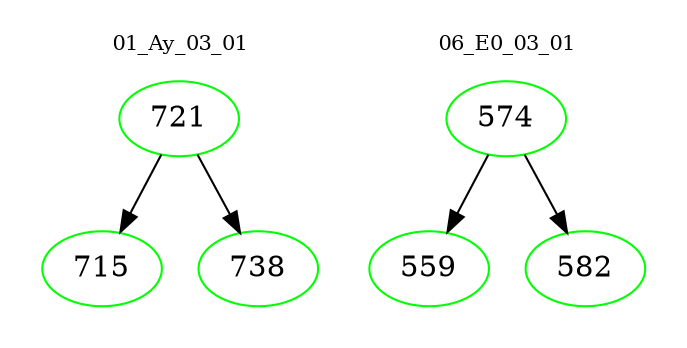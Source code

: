 digraph{
subgraph cluster_0 {
color = white
label = "01_Ay_03_01";
fontsize=10;
T0_721 [label="721", color="green"]
T0_721 -> T0_715 [color="black"]
T0_715 [label="715", color="green"]
T0_721 -> T0_738 [color="black"]
T0_738 [label="738", color="green"]
}
subgraph cluster_1 {
color = white
label = "06_E0_03_01";
fontsize=10;
T1_574 [label="574", color="green"]
T1_574 -> T1_559 [color="black"]
T1_559 [label="559", color="green"]
T1_574 -> T1_582 [color="black"]
T1_582 [label="582", color="green"]
}
}
